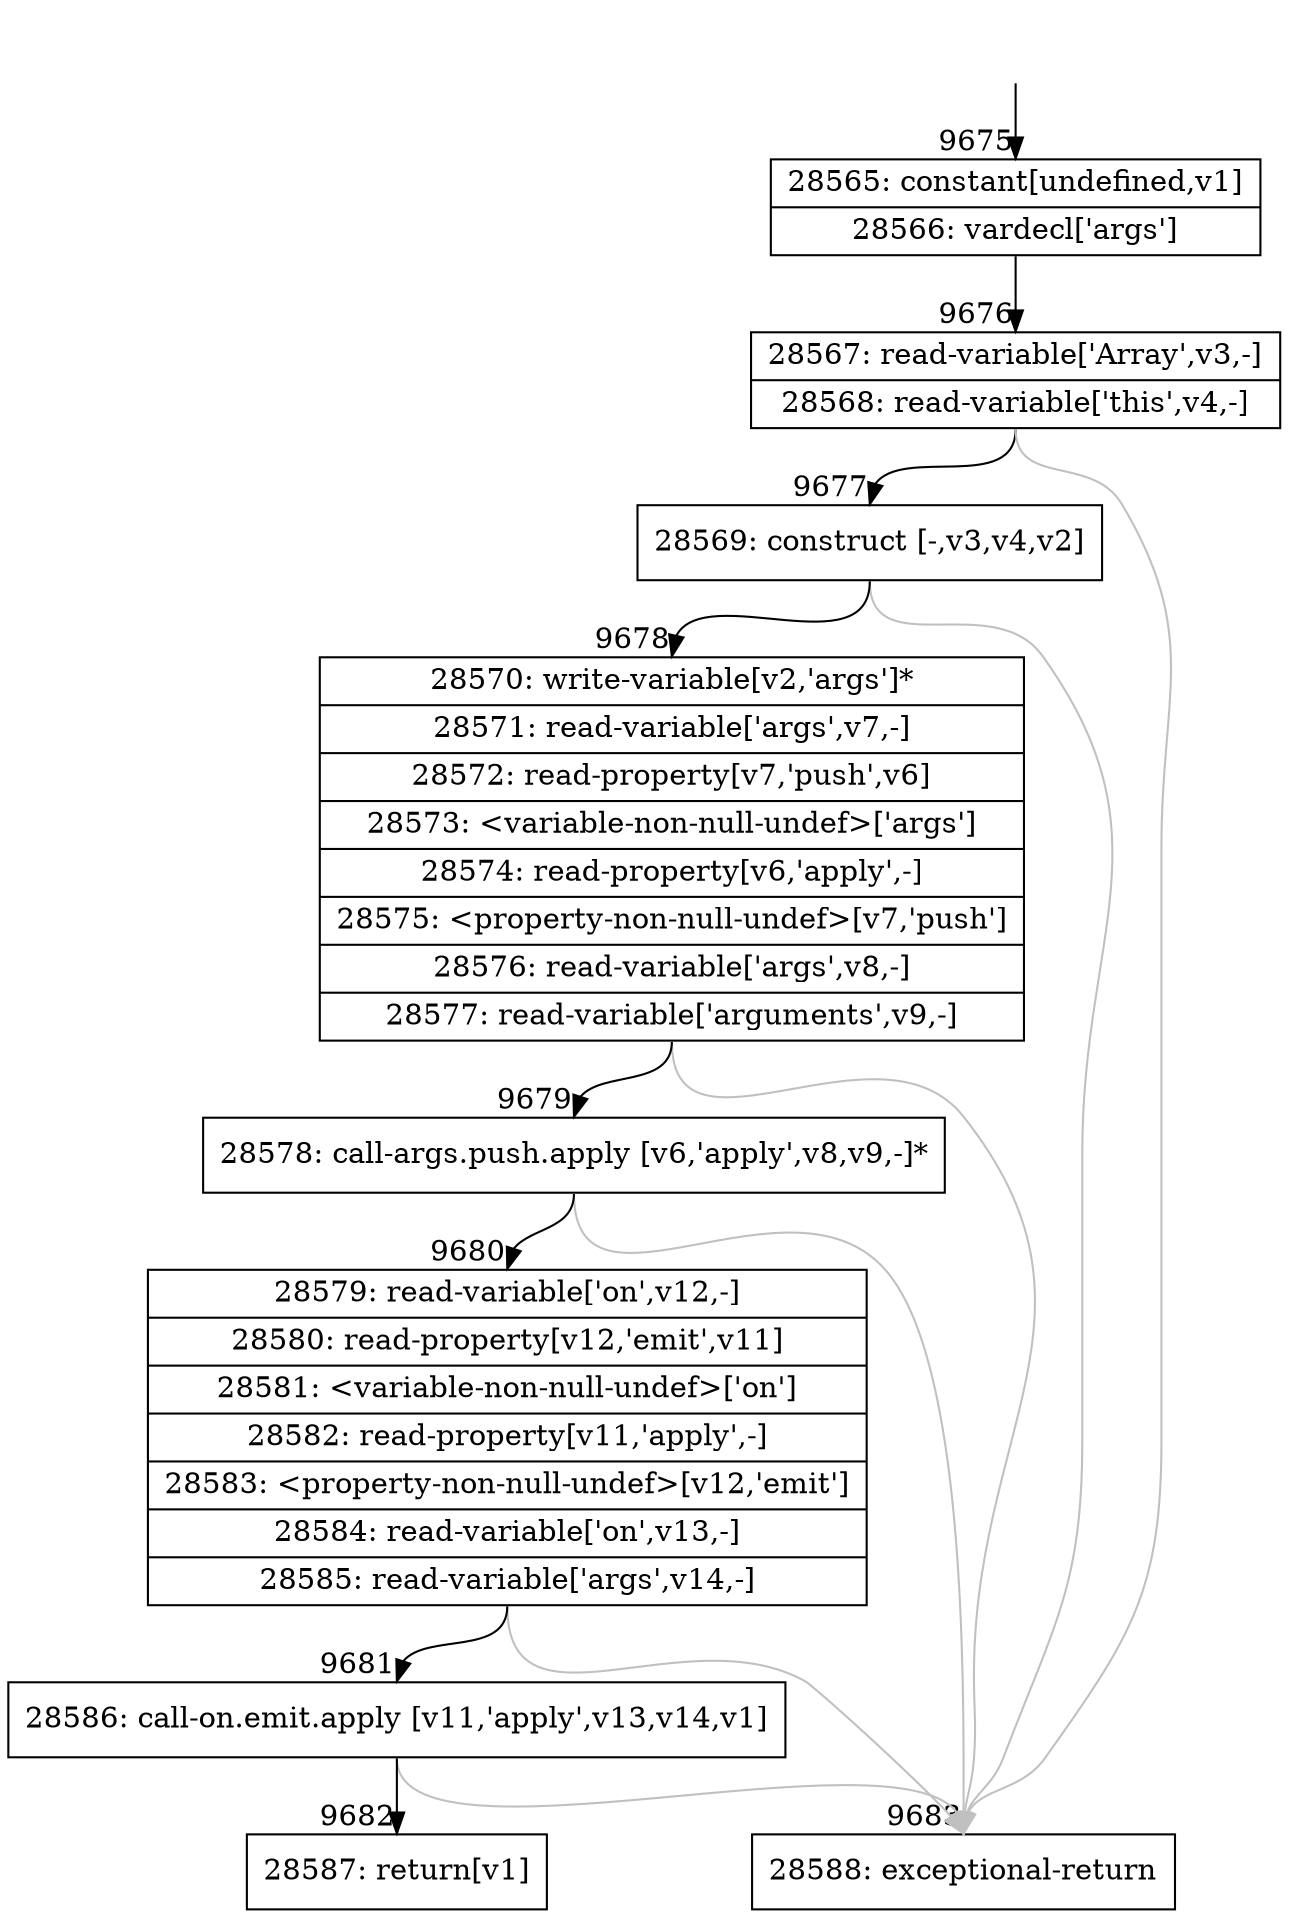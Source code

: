 digraph {
rankdir="TD"
BB_entry672[shape=none,label=""];
BB_entry672 -> BB9675 [tailport=s, headport=n, headlabel="    9675"]
BB9675 [shape=record label="{28565: constant[undefined,v1]|28566: vardecl['args']}" ] 
BB9675 -> BB9676 [tailport=s, headport=n, headlabel="      9676"]
BB9676 [shape=record label="{28567: read-variable['Array',v3,-]|28568: read-variable['this',v4,-]}" ] 
BB9676 -> BB9677 [tailport=s, headport=n, headlabel="      9677"]
BB9676 -> BB9683 [tailport=s, headport=n, color=gray, headlabel="      9683"]
BB9677 [shape=record label="{28569: construct [-,v3,v4,v2]}" ] 
BB9677 -> BB9678 [tailport=s, headport=n, headlabel="      9678"]
BB9677 -> BB9683 [tailport=s, headport=n, color=gray]
BB9678 [shape=record label="{28570: write-variable[v2,'args']*|28571: read-variable['args',v7,-]|28572: read-property[v7,'push',v6]|28573: \<variable-non-null-undef\>['args']|28574: read-property[v6,'apply',-]|28575: \<property-non-null-undef\>[v7,'push']|28576: read-variable['args',v8,-]|28577: read-variable['arguments',v9,-]}" ] 
BB9678 -> BB9679 [tailport=s, headport=n, headlabel="      9679"]
BB9678 -> BB9683 [tailport=s, headport=n, color=gray]
BB9679 [shape=record label="{28578: call-args.push.apply [v6,'apply',v8,v9,-]*}" ] 
BB9679 -> BB9680 [tailport=s, headport=n, headlabel="      9680"]
BB9679 -> BB9683 [tailport=s, headport=n, color=gray]
BB9680 [shape=record label="{28579: read-variable['on',v12,-]|28580: read-property[v12,'emit',v11]|28581: \<variable-non-null-undef\>['on']|28582: read-property[v11,'apply',-]|28583: \<property-non-null-undef\>[v12,'emit']|28584: read-variable['on',v13,-]|28585: read-variable['args',v14,-]}" ] 
BB9680 -> BB9681 [tailport=s, headport=n, headlabel="      9681"]
BB9680 -> BB9683 [tailport=s, headport=n, color=gray]
BB9681 [shape=record label="{28586: call-on.emit.apply [v11,'apply',v13,v14,v1]}" ] 
BB9681 -> BB9682 [tailport=s, headport=n, headlabel="      9682"]
BB9681 -> BB9683 [tailport=s, headport=n, color=gray]
BB9682 [shape=record label="{28587: return[v1]}" ] 
BB9683 [shape=record label="{28588: exceptional-return}" ] 
//#$~ 13412
}
